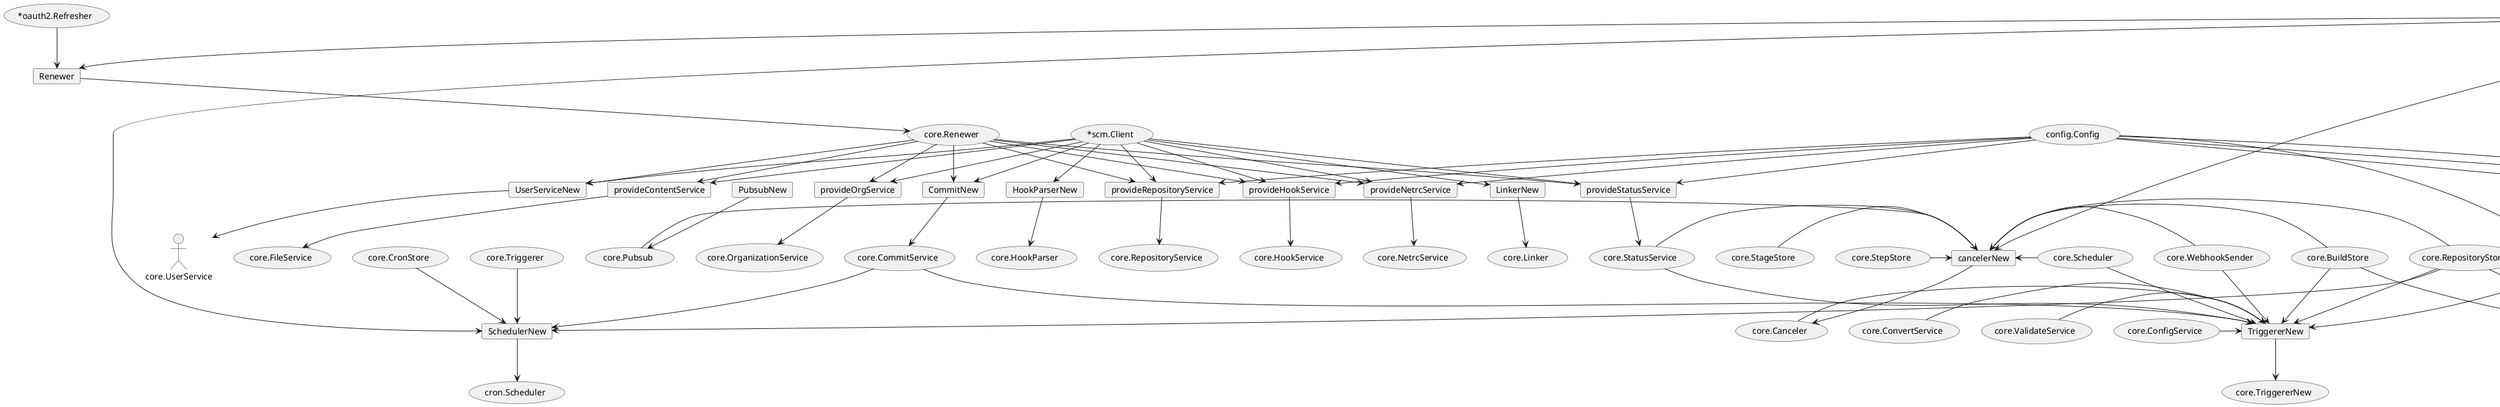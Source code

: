 @startuml

card cancelerNew
(core.BuildStore) -> cancelerNew
(core.Pubsub) -> cancelerNew
(core.RepositoryStore) -> cancelerNew
(core.Scheduler) -> cancelerNew
(core.StageStore) -> cancelerNew
(core.StatusService) -> cancelerNew
(core.StepStore) -> cancelerNew
(core.UserStore) -> cancelerNew
(core.WebhookSender) -> cancelerNew
cancelerNew --> (core.Canceler)

card CommitNew
(*scm.Client) --> CommitNew
(core.Renewer) --> CommitNew
CommitNew --> (core.CommitService)

card SchedulerNew
(core.CommitService) --> SchedulerNew
(core.CronStore) --> SchedulerNew
(core.RepositoryStore) --> SchedulerNew
(core.UserStore) --> SchedulerNew
(core.Triggerer) --> SchedulerNew
SchedulerNew --> (cron.Scheduler)

card LogStreamNew
LogStreamNew --> (core.LogStream)

card PubsubNew
PubsubNew --> (core.Pubsub)

card LinkerNew
(*scm.Client) --> LinkerNew
LinkerNew--> (core.Linker)

card HookParserNew
(*scm.Client) --> HookParserNew
HookParserNew--> (core.HookParser)

card Renewer
(*oauth2.Refresher) --> Renewer
(core.UserStore) --> Renewer
Renewer --> (core.Renewer)

card TriggererNew
(core.Canceler) -> TriggererNew
(core.ConfigService) -> TriggererNew
(core.ConvertService) -> TriggererNew
(core.CommitService) -> TriggererNew
(core.StatusService) -> TriggererNew
(core.BuildStore) -> TriggererNew
(core.Scheduler) -> TriggererNew
(core.RepositoryStore) -> TriggererNew
(core.UserStore) -> TriggererNew
(core.ValidateService) -> TriggererNew
(core.WebhookSender) --> TriggererNew
TriggererNew --> (core.TriggererNew)

card UserServiceNew
(*scm.Client) --> UserServiceNew
(core.Renewer) --> UserServiceNew
UserServiceNew --> core.UserService




card provideContentService
(*scm.Client) --> provideContentService
(core.Renewer) --> provideContentService
provideContentService --> (core.FileService)

card provideHookService
(*scm.Client) --> provideHookService
(core.Renewer) --> provideHookService
(config.Config) --> provideHookService
provideHookService --> (core.HookService)


card provideNetrcService
(*scm.Client) --> provideNetrcService
(core.Renewer) --> provideNetrcService
(config.Config) --> provideNetrcService
provideNetrcService --> (core.NetrcService)

card provideOrgService
(*scm.Client) --> provideOrgService
(core.Renewer) --> provideOrgService
provideOrgService --> (core.OrganizationService)

card provideRepositoryService
(*scm.Client) --> provideRepositoryService
(core.Renewer) --> provideRepositoryService
(config.Config) --> provideRepositoryService
provideRepositoryService --> (core.RepositoryService)

card provideSession
(core.UserStore) --> provideSession
(config.Config) --> provideSession
provideSession --> (core.Session)

card provideStatusService
(*scm.Client) --> provideStatusService
(core.Renewer) --> provideStatusService
(config.Config) --> provideStatusService
provideStatusService --> (core.StatusService)

card provideSyncer
(core.RepositoryStore) --> provideSyncer
(core.UserStore) --> provideSyncer
(core.Batcher) --> provideSyncer
(config.Config) --> provideSyncer
provideSyncer --> (core.Syncer)

card provideSystem
config.Config --> provideSystem
provideSystem --> (*core.System)

card provideDatadog
(core.UserStore) --> provideDatadog
(core.RepositoryStore) --> provideDatadog
(core.BuildStore) --> provideDatadog
(*core.System) --> provideDatadog
(*core.License) --> provideDatadog
(config.Config) --> provideDatadog
provideDatadog --> (sink.Datadog)

@enduml













